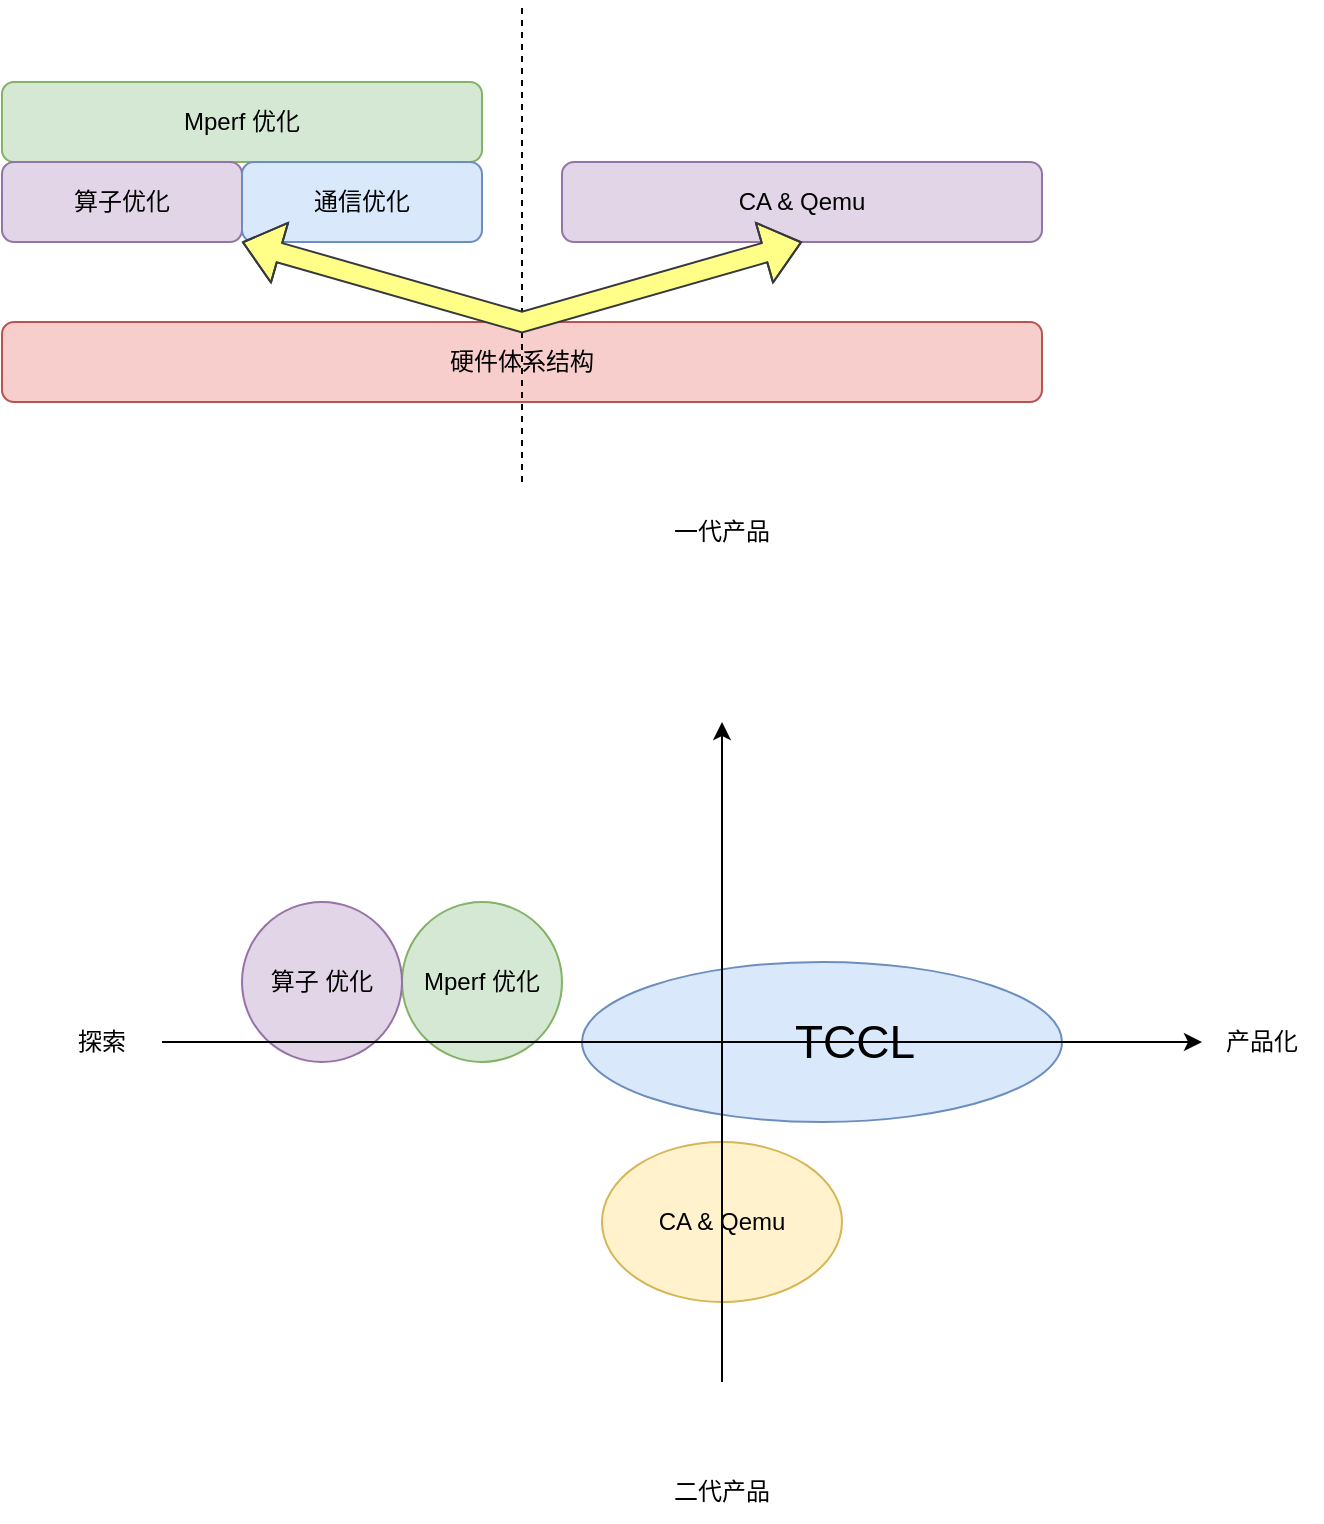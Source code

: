 <mxfile version="24.7.17">
  <diagram name="Page-1" id="9QIoWkd_nTfabSAc6IJ0">
    <mxGraphModel dx="3237" dy="1157" grid="1" gridSize="10" guides="1" tooltips="1" connect="1" arrows="1" fold="1" page="1" pageScale="1" pageWidth="850" pageHeight="1100" math="0" shadow="0">
      <root>
        <mxCell id="0" />
        <mxCell id="1" parent="0" />
        <mxCell id="pX9KQdE8NNl21G2KABxe-10" value="CA &amp;amp; Qemu" style="ellipse;whiteSpace=wrap;html=1;fillColor=#fff2cc;strokeColor=#d6b656;" parent="1" vertex="1">
          <mxGeometry x="460" y="890" width="120" height="80" as="geometry" />
        </mxCell>
        <mxCell id="pX9KQdE8NNl21G2KABxe-7" value="" style="ellipse;whiteSpace=wrap;html=1;fillColor=#dae8fc;strokeColor=#6c8ebf;" parent="1" vertex="1">
          <mxGeometry x="450" y="800" width="240" height="80" as="geometry" />
        </mxCell>
        <mxCell id="pX9KQdE8NNl21G2KABxe-2" value="" style="endArrow=classic;html=1;rounded=0;" parent="1" edge="1">
          <mxGeometry width="50" height="50" relative="1" as="geometry">
            <mxPoint x="520" y="1010" as="sourcePoint" />
            <mxPoint x="520" y="680" as="targetPoint" />
          </mxGeometry>
        </mxCell>
        <mxCell id="pX9KQdE8NNl21G2KABxe-9" value="Mperf 优化" style="ellipse;whiteSpace=wrap;html=1;fillColor=#d5e8d4;strokeColor=#82b366;" parent="1" vertex="1">
          <mxGeometry x="360" y="770" width="80" height="80" as="geometry" />
        </mxCell>
        <mxCell id="pX9KQdE8NNl21G2KABxe-12" value="算子 优化" style="ellipse;whiteSpace=wrap;html=1;fillColor=#e1d5e7;strokeColor=#9673a6;" parent="1" vertex="1">
          <mxGeometry x="280" y="770" width="80" height="80" as="geometry" />
        </mxCell>
        <mxCell id="pX9KQdE8NNl21G2KABxe-3" value="产品化" style="text;html=1;align=center;verticalAlign=middle;whiteSpace=wrap;rounded=0;" parent="1" vertex="1">
          <mxGeometry x="760" y="825" width="60" height="30" as="geometry" />
        </mxCell>
        <mxCell id="pX9KQdE8NNl21G2KABxe-4" value="一代产品" style="text;html=1;align=center;verticalAlign=middle;whiteSpace=wrap;rounded=0;" parent="1" vertex="1">
          <mxGeometry x="490" y="570" width="60" height="30" as="geometry" />
        </mxCell>
        <mxCell id="pX9KQdE8NNl21G2KABxe-5" value="探索" style="text;html=1;align=center;verticalAlign=middle;whiteSpace=wrap;rounded=0;" parent="1" vertex="1">
          <mxGeometry x="180" y="825" width="60" height="30" as="geometry" />
        </mxCell>
        <mxCell id="pX9KQdE8NNl21G2KABxe-6" value="二代产品" style="text;html=1;align=center;verticalAlign=middle;whiteSpace=wrap;rounded=0;" parent="1" vertex="1">
          <mxGeometry x="490" y="1050" width="60" height="30" as="geometry" />
        </mxCell>
        <mxCell id="pX9KQdE8NNl21G2KABxe-1" value="" style="endArrow=classic;html=1;rounded=0;" parent="1" target="pX9KQdE8NNl21G2KABxe-3" edge="1">
          <mxGeometry width="50" height="50" relative="1" as="geometry">
            <mxPoint x="240" y="840" as="sourcePoint" />
            <mxPoint x="760" y="840" as="targetPoint" />
          </mxGeometry>
        </mxCell>
        <mxCell id="pX9KQdE8NNl21G2KABxe-8" value="&lt;font style=&quot;font-size: 23px;&quot;&gt;TCCL&lt;/font&gt;" style="edgeLabel;html=1;align=center;verticalAlign=middle;resizable=0;points=[];labelBackgroundColor=none;" parent="pX9KQdE8NNl21G2KABxe-1" vertex="1" connectable="0">
          <mxGeometry x="0.219" y="4" relative="1" as="geometry">
            <mxPoint x="29" y="4" as="offset" />
          </mxGeometry>
        </mxCell>
        <mxCell id="pX9KQdE8NNl21G2KABxe-13" value="Mperf 优化" style="rounded=1;whiteSpace=wrap;html=1;fillColor=#d5e8d4;strokeColor=#82b366;" parent="1" vertex="1">
          <mxGeometry x="160" y="360" width="240" height="40" as="geometry" />
        </mxCell>
        <mxCell id="pX9KQdE8NNl21G2KABxe-14" value="算子优化" style="rounded=1;whiteSpace=wrap;html=1;fillColor=#e1d5e7;strokeColor=#9673a6;" parent="1" vertex="1">
          <mxGeometry x="160" y="400" width="120" height="40" as="geometry" />
        </mxCell>
        <mxCell id="pX9KQdE8NNl21G2KABxe-15" value="通信优化" style="rounded=1;whiteSpace=wrap;html=1;fillColor=#dae8fc;strokeColor=#6c8ebf;" parent="1" vertex="1">
          <mxGeometry x="280" y="400" width="120" height="40" as="geometry" />
        </mxCell>
        <mxCell id="pX9KQdE8NNl21G2KABxe-16" value="硬件体系结构" style="rounded=1;whiteSpace=wrap;html=1;fillColor=#f8cecc;strokeColor=#b85450;" parent="1" vertex="1">
          <mxGeometry x="160" y="480" width="520" height="40" as="geometry" />
        </mxCell>
        <mxCell id="pX9KQdE8NNl21G2KABxe-17" value="CA &amp;amp; Qemu" style="rounded=1;whiteSpace=wrap;html=1;fillColor=#e1d5e7;strokeColor=#9673a6;" parent="1" vertex="1">
          <mxGeometry x="440" y="400" width="240" height="40" as="geometry" />
        </mxCell>
        <mxCell id="pX9KQdE8NNl21G2KABxe-18" value="" style="endArrow=none;dashed=1;html=1;rounded=0;" parent="1" edge="1">
          <mxGeometry width="50" height="50" relative="1" as="geometry">
            <mxPoint x="420" y="560" as="sourcePoint" />
            <mxPoint x="420" y="320" as="targetPoint" />
          </mxGeometry>
        </mxCell>
        <mxCell id="pX9KQdE8NNl21G2KABxe-19" value="" style="shape=flexArrow;endArrow=classic;startArrow=classic;html=1;rounded=0;exitX=0;exitY=1;exitDx=0;exitDy=0;entryX=0.5;entryY=1;entryDx=0;entryDy=0;fillColor=#ffff88;strokeColor=#36393d;" parent="1" source="pX9KQdE8NNl21G2KABxe-15" target="pX9KQdE8NNl21G2KABxe-17" edge="1">
          <mxGeometry width="100" height="100" relative="1" as="geometry">
            <mxPoint x="300" y="580" as="sourcePoint" />
            <mxPoint x="810" y="600" as="targetPoint" />
            <Array as="points">
              <mxPoint x="420" y="480" />
            </Array>
          </mxGeometry>
        </mxCell>
      </root>
    </mxGraphModel>
  </diagram>
</mxfile>
